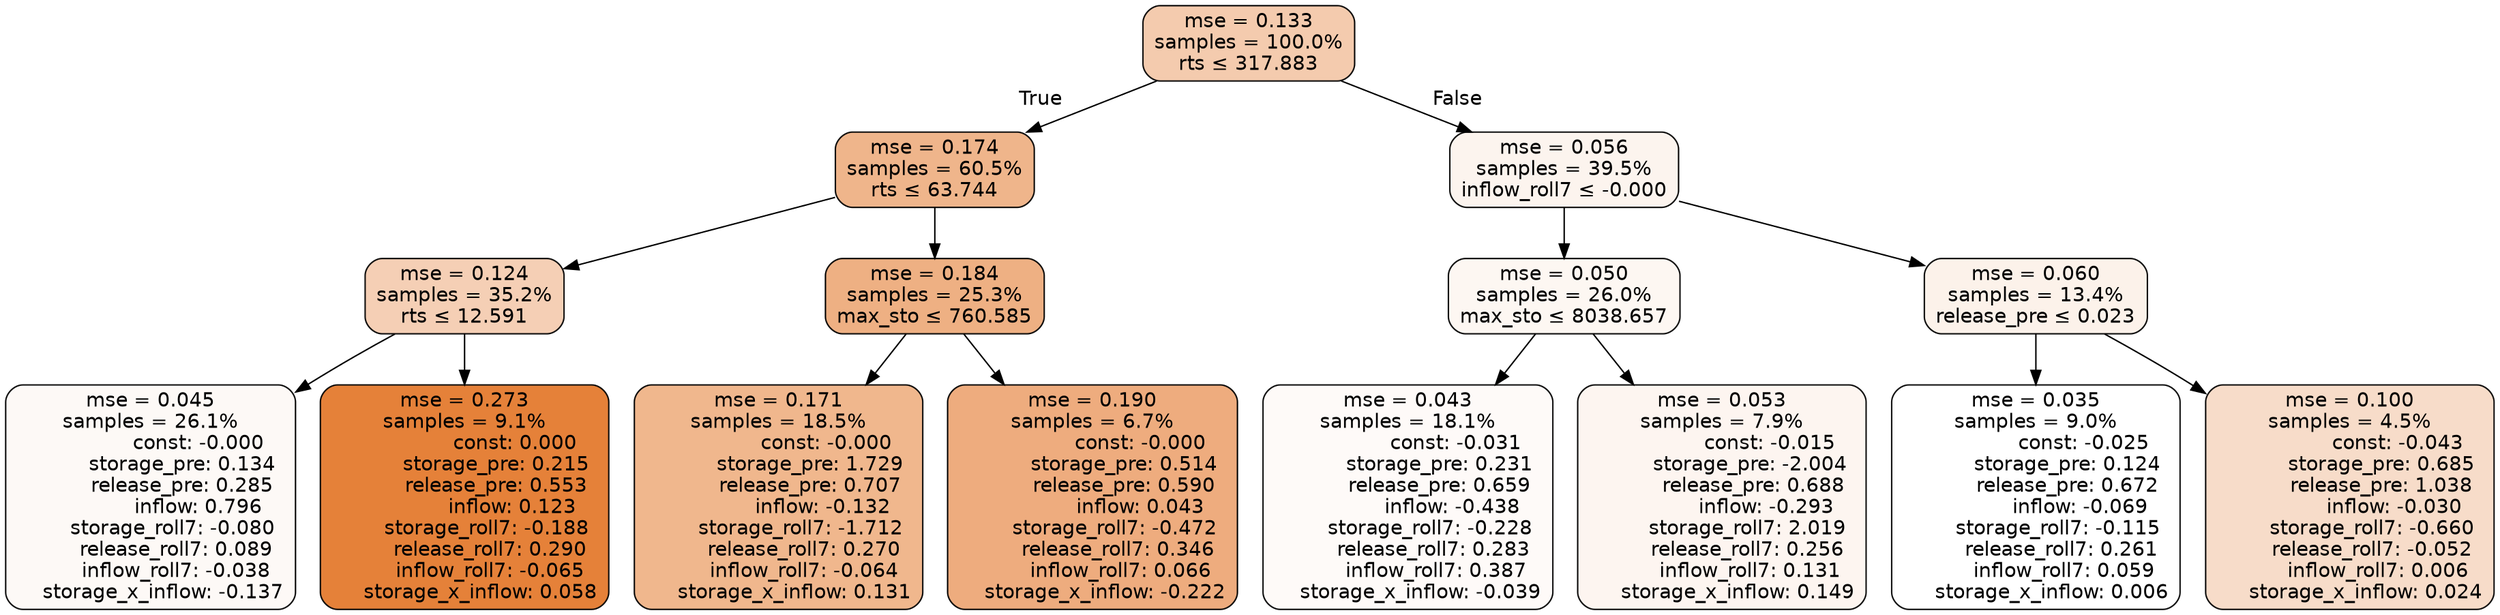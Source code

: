 digraph tree {
bgcolor="transparent"
node [shape=rectangle, style="filled, rounded", color="black", fontname=helvetica] ;
edge [fontname=helvetica] ;
	"0" [label="mse = 0.133
samples = 100.0%
rts &le; 317.883", fillcolor="#f4cbae"]
	"1" [label="mse = 0.174
samples = 60.5%
rts &le; 63.744", fillcolor="#efb58b"]
	"2" [label="mse = 0.124
samples = 35.2%
rts &le; 12.591", fillcolor="#f5cfb5"]
	"3" [label="mse = 0.045
samples = 26.1%
               const: -0.000
          storage_pre: 0.134
          release_pre: 0.285
               inflow: 0.796
       storage_roll7: -0.080
        release_roll7: 0.089
        inflow_roll7: -0.038
    storage_x_inflow: -0.137", fillcolor="#fdf9f6"]
	"4" [label="mse = 0.273
samples = 9.1%
                const: 0.000
          storage_pre: 0.215
          release_pre: 0.553
               inflow: 0.123
       storage_roll7: -0.188
        release_roll7: 0.290
        inflow_roll7: -0.065
     storage_x_inflow: 0.058", fillcolor="#e58139"]
	"5" [label="mse = 0.184
samples = 25.3%
max_sto &le; 760.585", fillcolor="#eeb083"]
	"6" [label="mse = 0.171
samples = 18.5%
               const: -0.000
          storage_pre: 1.729
          release_pre: 0.707
              inflow: -0.132
       storage_roll7: -1.712
        release_roll7: 0.270
        inflow_roll7: -0.064
     storage_x_inflow: 0.131", fillcolor="#f0b78d"]
	"7" [label="mse = 0.190
samples = 6.7%
               const: -0.000
          storage_pre: 0.514
          release_pre: 0.590
               inflow: 0.043
       storage_roll7: -0.472
        release_roll7: 0.346
         inflow_roll7: 0.066
    storage_x_inflow: -0.222", fillcolor="#eeac7e"]
	"8" [label="mse = 0.056
samples = 39.5%
inflow_roll7 &le; -0.000", fillcolor="#fcf4ee"]
	"9" [label="mse = 0.050
samples = 26.0%
max_sto &le; 8038.657", fillcolor="#fdf7f2"]
	"10" [label="mse = 0.043
samples = 18.1%
               const: -0.031
          storage_pre: 0.231
          release_pre: 0.659
              inflow: -0.438
       storage_roll7: -0.228
        release_roll7: 0.283
         inflow_roll7: 0.387
    storage_x_inflow: -0.039", fillcolor="#fefaf8"]
	"11" [label="mse = 0.053
samples = 7.9%
               const: -0.015
         storage_pre: -2.004
          release_pre: 0.688
              inflow: -0.293
        storage_roll7: 2.019
        release_roll7: 0.256
         inflow_roll7: 0.131
     storage_x_inflow: 0.149", fillcolor="#fdf5f0"]
	"12" [label="mse = 0.060
samples = 13.4%
release_pre &le; 0.023", fillcolor="#fcf2ea"]
	"13" [label="mse = 0.035
samples = 9.0%
               const: -0.025
          storage_pre: 0.124
          release_pre: 0.672
              inflow: -0.069
       storage_roll7: -0.115
        release_roll7: 0.261
         inflow_roll7: 0.059
     storage_x_inflow: 0.006", fillcolor="#ffffff"]
	"14" [label="mse = 0.100
samples = 4.5%
               const: -0.043
          storage_pre: 0.685
          release_pre: 1.038
              inflow: -0.030
       storage_roll7: -0.660
       release_roll7: -0.052
         inflow_roll7: 0.006
     storage_x_inflow: 0.024", fillcolor="#f7dcc9"]

	"0" -> "1" [labeldistance=2.5, labelangle=45, headlabel="True"]
	"1" -> "2"
	"2" -> "3"
	"2" -> "4"
	"1" -> "5"
	"5" -> "6"
	"5" -> "7"
	"0" -> "8" [labeldistance=2.5, labelangle=-45, headlabel="False"]
	"8" -> "9"
	"9" -> "10"
	"9" -> "11"
	"8" -> "12"
	"12" -> "13"
	"12" -> "14"
}